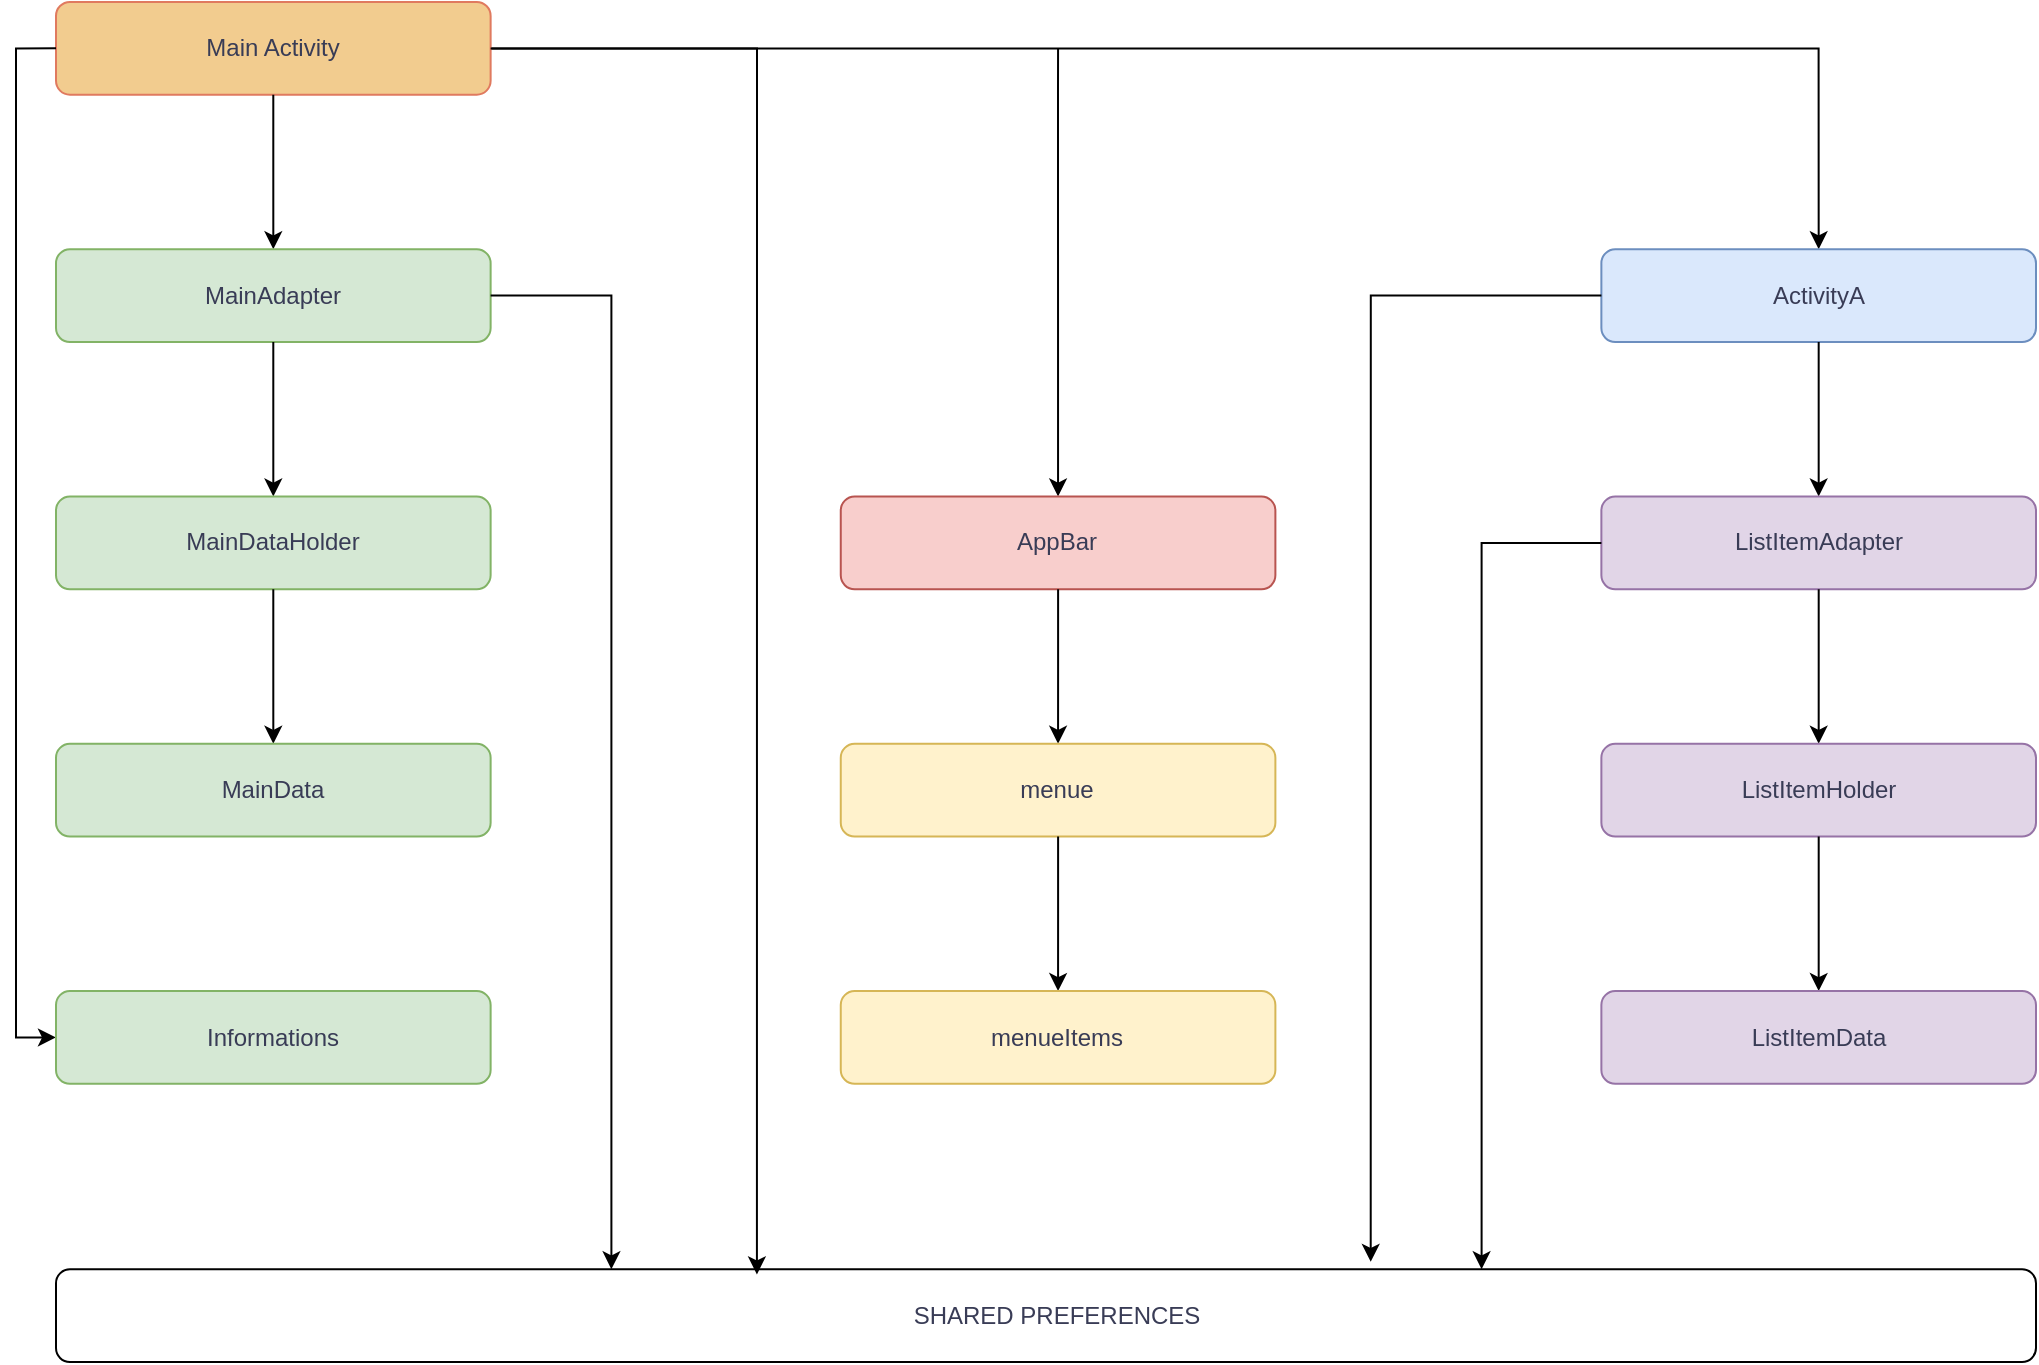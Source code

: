 <mxfile version="24.5.2" type="device">
  <diagram name="Seite-1" id="v_yLVwPUsKrrMHZfPo5-">
    <mxGraphModel dx="1750" dy="1030" grid="1" gridSize="10" guides="1" tooltips="1" connect="1" arrows="1" fold="1" page="1" pageScale="1" pageWidth="1169" pageHeight="827" math="0" shadow="0">
      <root>
        <mxCell id="0" />
        <mxCell id="1" parent="0" />
        <mxCell id="Z7mAo_gRrLsCGFnFhwPr-53" value="" style="group" vertex="1" connectable="0" parent="1">
          <mxGeometry x="100" y="80" width="990" height="680" as="geometry" />
        </mxCell>
        <mxCell id="Z7mAo_gRrLsCGFnFhwPr-36" style="edgeStyle=orthogonalEdgeStyle;rounded=0;orthogonalLoop=1;jettySize=auto;html=1;entryX=0.5;entryY=0;entryDx=0;entryDy=0;" edge="1" parent="Z7mAo_gRrLsCGFnFhwPr-53" source="Ds-LmJXHlrZ_r8F9GdPR-1" target="Z7mAo_gRrLsCGFnFhwPr-2">
          <mxGeometry relative="1" as="geometry" />
        </mxCell>
        <mxCell id="Ds-LmJXHlrZ_r8F9GdPR-1" value="" style="rounded=1;whiteSpace=wrap;html=1;strokeColor=#E07A5F;fontColor=#393C56;fillColor=#F2CC8F;" parent="Z7mAo_gRrLsCGFnFhwPr-53" vertex="1">
          <mxGeometry width="217.317" height="46.364" as="geometry" />
        </mxCell>
        <mxCell id="Z7mAo_gRrLsCGFnFhwPr-25" style="edgeStyle=orthogonalEdgeStyle;rounded=0;orthogonalLoop=1;jettySize=auto;html=1;entryX=0.5;entryY=0;entryDx=0;entryDy=0;" edge="1" parent="Z7mAo_gRrLsCGFnFhwPr-53" source="Ds-LmJXHlrZ_r8F9GdPR-2" target="Z7mAo_gRrLsCGFnFhwPr-4">
          <mxGeometry relative="1" as="geometry" />
        </mxCell>
        <mxCell id="Z7mAo_gRrLsCGFnFhwPr-29" style="edgeStyle=orthogonalEdgeStyle;rounded=0;orthogonalLoop=1;jettySize=auto;html=1;entryX=0;entryY=0.5;entryDx=0;entryDy=0;exitX=0;exitY=0.5;exitDx=0;exitDy=0;" edge="1" parent="Z7mAo_gRrLsCGFnFhwPr-53" source="Ds-LmJXHlrZ_r8F9GdPR-1" target="Z7mAo_gRrLsCGFnFhwPr-13">
          <mxGeometry relative="1" as="geometry">
            <mxPoint x="-24.22" y="23.182" as="sourcePoint" />
            <mxPoint x="-24.219" y="517.727" as="targetPoint" />
          </mxGeometry>
        </mxCell>
        <mxCell id="Z7mAo_gRrLsCGFnFhwPr-38" style="edgeStyle=orthogonalEdgeStyle;rounded=0;orthogonalLoop=1;jettySize=auto;html=1;entryX=0.5;entryY=0;entryDx=0;entryDy=0;" edge="1" parent="Z7mAo_gRrLsCGFnFhwPr-53" target="Ds-LmJXHlrZ_r8F9GdPR-14">
          <mxGeometry relative="1" as="geometry">
            <mxPoint x="501.037" y="23.182" as="sourcePoint" />
            <Array as="points">
              <mxPoint x="501.037" y="46.364" />
            </Array>
          </mxGeometry>
        </mxCell>
        <mxCell id="Ds-LmJXHlrZ_r8F9GdPR-2" value="Main Activity" style="text;strokeColor=none;align=center;fillColor=none;html=1;verticalAlign=middle;whiteSpace=wrap;rounded=0;fontColor=#393C56;" parent="Z7mAo_gRrLsCGFnFhwPr-53" vertex="1">
          <mxGeometry x="18.11" width="181.098" height="46.364" as="geometry" />
        </mxCell>
        <mxCell id="Ds-LmJXHlrZ_r8F9GdPR-13" value="" style="rounded=1;whiteSpace=wrap;html=1;strokeColor=#b85450;fillColor=#f8cecc;" parent="Z7mAo_gRrLsCGFnFhwPr-53" vertex="1">
          <mxGeometry x="392.378" y="247.273" width="217.317" height="46.364" as="geometry" />
        </mxCell>
        <mxCell id="Z7mAo_gRrLsCGFnFhwPr-39" style="edgeStyle=orthogonalEdgeStyle;rounded=0;orthogonalLoop=1;jettySize=auto;html=1;entryX=0.5;entryY=0;entryDx=0;entryDy=0;" edge="1" parent="Z7mAo_gRrLsCGFnFhwPr-53" source="Ds-LmJXHlrZ_r8F9GdPR-14" target="Z7mAo_gRrLsCGFnFhwPr-16">
          <mxGeometry relative="1" as="geometry" />
        </mxCell>
        <mxCell id="Ds-LmJXHlrZ_r8F9GdPR-14" value="AppBar" style="text;strokeColor=none;align=center;fillColor=none;html=1;verticalAlign=middle;whiteSpace=wrap;rounded=0;fontColor=#393C56;" parent="Z7mAo_gRrLsCGFnFhwPr-53" vertex="1">
          <mxGeometry x="410.488" y="247.273" width="181.098" height="46.364" as="geometry" />
        </mxCell>
        <mxCell id="Z7mAo_gRrLsCGFnFhwPr-1" value="" style="rounded=1;whiteSpace=wrap;html=1;strokeColor=#6c8ebf;fillColor=#dae8fc;" vertex="1" parent="Z7mAo_gRrLsCGFnFhwPr-53">
          <mxGeometry x="772.683" y="123.636" width="217.317" height="46.364" as="geometry" />
        </mxCell>
        <mxCell id="Z7mAo_gRrLsCGFnFhwPr-41" style="edgeStyle=orthogonalEdgeStyle;rounded=0;orthogonalLoop=1;jettySize=auto;html=1;" edge="1" parent="Z7mAo_gRrLsCGFnFhwPr-53" source="Z7mAo_gRrLsCGFnFhwPr-2" target="Z7mAo_gRrLsCGFnFhwPr-20">
          <mxGeometry relative="1" as="geometry" />
        </mxCell>
        <mxCell id="Z7mAo_gRrLsCGFnFhwPr-2" value="ActivityA" style="text;strokeColor=none;align=center;fillColor=none;html=1;verticalAlign=middle;whiteSpace=wrap;rounded=0;fontColor=#393C56;" vertex="1" parent="Z7mAo_gRrLsCGFnFhwPr-53">
          <mxGeometry x="790.793" y="123.636" width="181.098" height="46.364" as="geometry" />
        </mxCell>
        <mxCell id="Z7mAo_gRrLsCGFnFhwPr-3" value="" style="rounded=1;whiteSpace=wrap;html=1;strokeColor=#82b366;fillColor=#d5e8d4;" vertex="1" parent="Z7mAo_gRrLsCGFnFhwPr-53">
          <mxGeometry y="123.636" width="217.317" height="46.364" as="geometry" />
        </mxCell>
        <mxCell id="Z7mAo_gRrLsCGFnFhwPr-26" style="edgeStyle=orthogonalEdgeStyle;rounded=0;orthogonalLoop=1;jettySize=auto;html=1;entryX=0.5;entryY=0;entryDx=0;entryDy=0;" edge="1" parent="Z7mAo_gRrLsCGFnFhwPr-53" source="Z7mAo_gRrLsCGFnFhwPr-4" target="Z7mAo_gRrLsCGFnFhwPr-10">
          <mxGeometry relative="1" as="geometry" />
        </mxCell>
        <mxCell id="Z7mAo_gRrLsCGFnFhwPr-4" value="MainAdapter" style="text;strokeColor=none;align=center;fillColor=none;html=1;verticalAlign=middle;whiteSpace=wrap;rounded=0;fontColor=#393C56;" vertex="1" parent="Z7mAo_gRrLsCGFnFhwPr-53">
          <mxGeometry x="18.11" y="123.636" width="181.098" height="46.364" as="geometry" />
        </mxCell>
        <mxCell id="Z7mAo_gRrLsCGFnFhwPr-9" value="" style="rounded=1;whiteSpace=wrap;html=1;strokeColor=#82b366;fillColor=#d5e8d4;" vertex="1" parent="Z7mAo_gRrLsCGFnFhwPr-53">
          <mxGeometry y="247.273" width="217.317" height="46.364" as="geometry" />
        </mxCell>
        <mxCell id="Z7mAo_gRrLsCGFnFhwPr-27" style="edgeStyle=orthogonalEdgeStyle;rounded=0;orthogonalLoop=1;jettySize=auto;html=1;entryX=0.5;entryY=0;entryDx=0;entryDy=0;" edge="1" parent="Z7mAo_gRrLsCGFnFhwPr-53" source="Z7mAo_gRrLsCGFnFhwPr-10" target="Z7mAo_gRrLsCGFnFhwPr-12">
          <mxGeometry relative="1" as="geometry" />
        </mxCell>
        <mxCell id="Z7mAo_gRrLsCGFnFhwPr-10" value="MainDataHolder" style="text;strokeColor=none;align=center;fillColor=none;html=1;verticalAlign=middle;whiteSpace=wrap;rounded=0;fontColor=#393C56;" vertex="1" parent="Z7mAo_gRrLsCGFnFhwPr-53">
          <mxGeometry x="18.11" y="247.273" width="181.098" height="46.364" as="geometry" />
        </mxCell>
        <mxCell id="Z7mAo_gRrLsCGFnFhwPr-11" value="" style="rounded=1;whiteSpace=wrap;html=1;strokeColor=#82b366;fillColor=#d5e8d4;" vertex="1" parent="Z7mAo_gRrLsCGFnFhwPr-53">
          <mxGeometry y="370.909" width="217.317" height="46.364" as="geometry" />
        </mxCell>
        <mxCell id="Z7mAo_gRrLsCGFnFhwPr-12" value="MainData" style="text;strokeColor=none;align=center;fillColor=none;html=1;verticalAlign=middle;whiteSpace=wrap;rounded=0;fontColor=#393C56;" vertex="1" parent="Z7mAo_gRrLsCGFnFhwPr-53">
          <mxGeometry x="18.11" y="370.909" width="181.098" height="46.364" as="geometry" />
        </mxCell>
        <mxCell id="Z7mAo_gRrLsCGFnFhwPr-13" value="" style="rounded=1;whiteSpace=wrap;html=1;strokeColor=#82b366;fillColor=#d5e8d4;" vertex="1" parent="Z7mAo_gRrLsCGFnFhwPr-53">
          <mxGeometry y="494.545" width="217.317" height="46.364" as="geometry" />
        </mxCell>
        <mxCell id="Z7mAo_gRrLsCGFnFhwPr-14" value="Informations" style="text;strokeColor=none;align=center;fillColor=none;html=1;verticalAlign=middle;whiteSpace=wrap;rounded=0;fontColor=#393C56;" vertex="1" parent="Z7mAo_gRrLsCGFnFhwPr-53">
          <mxGeometry x="18.11" y="494.545" width="181.098" height="46.364" as="geometry" />
        </mxCell>
        <mxCell id="Z7mAo_gRrLsCGFnFhwPr-15" value="" style="rounded=1;whiteSpace=wrap;html=1;strokeColor=#d6b656;fillColor=#fff2cc;" vertex="1" parent="Z7mAo_gRrLsCGFnFhwPr-53">
          <mxGeometry x="392.378" y="370.909" width="217.317" height="46.364" as="geometry" />
        </mxCell>
        <mxCell id="Z7mAo_gRrLsCGFnFhwPr-40" style="edgeStyle=orthogonalEdgeStyle;rounded=0;orthogonalLoop=1;jettySize=auto;html=1;entryX=0.5;entryY=0;entryDx=0;entryDy=0;" edge="1" parent="Z7mAo_gRrLsCGFnFhwPr-53" source="Z7mAo_gRrLsCGFnFhwPr-16" target="Z7mAo_gRrLsCGFnFhwPr-18">
          <mxGeometry relative="1" as="geometry" />
        </mxCell>
        <mxCell id="Z7mAo_gRrLsCGFnFhwPr-16" value="menue" style="text;strokeColor=none;align=center;fillColor=none;html=1;verticalAlign=middle;whiteSpace=wrap;rounded=0;fontColor=#393C56;" vertex="1" parent="Z7mAo_gRrLsCGFnFhwPr-53">
          <mxGeometry x="410.488" y="370.909" width="181.098" height="46.364" as="geometry" />
        </mxCell>
        <mxCell id="Z7mAo_gRrLsCGFnFhwPr-17" value="" style="rounded=1;whiteSpace=wrap;html=1;strokeColor=#d6b656;fillColor=#fff2cc;" vertex="1" parent="Z7mAo_gRrLsCGFnFhwPr-53">
          <mxGeometry x="392.378" y="494.545" width="217.317" height="46.364" as="geometry" />
        </mxCell>
        <mxCell id="Z7mAo_gRrLsCGFnFhwPr-18" value="menueItems" style="text;strokeColor=none;align=center;fillColor=none;html=1;verticalAlign=middle;whiteSpace=wrap;rounded=0;fontColor=#393C56;" vertex="1" parent="Z7mAo_gRrLsCGFnFhwPr-53">
          <mxGeometry x="410.488" y="494.545" width="181.098" height="46.364" as="geometry" />
        </mxCell>
        <mxCell id="Z7mAo_gRrLsCGFnFhwPr-19" value="" style="rounded=1;whiteSpace=wrap;html=1;strokeColor=#9673a6;fillColor=#e1d5e7;" vertex="1" parent="Z7mAo_gRrLsCGFnFhwPr-53">
          <mxGeometry x="772.683" y="247.273" width="217.317" height="46.364" as="geometry" />
        </mxCell>
        <mxCell id="Z7mAo_gRrLsCGFnFhwPr-42" style="edgeStyle=orthogonalEdgeStyle;rounded=0;orthogonalLoop=1;jettySize=auto;html=1;entryX=0.5;entryY=0;entryDx=0;entryDy=0;" edge="1" parent="Z7mAo_gRrLsCGFnFhwPr-53" source="Z7mAo_gRrLsCGFnFhwPr-20" target="Z7mAo_gRrLsCGFnFhwPr-22">
          <mxGeometry relative="1" as="geometry" />
        </mxCell>
        <mxCell id="Z7mAo_gRrLsCGFnFhwPr-20" value="ListItemAdapter" style="text;strokeColor=none;align=center;fillColor=none;html=1;verticalAlign=middle;whiteSpace=wrap;rounded=0;fontColor=#393C56;" vertex="1" parent="Z7mAo_gRrLsCGFnFhwPr-53">
          <mxGeometry x="790.793" y="247.273" width="181.098" height="46.364" as="geometry" />
        </mxCell>
        <mxCell id="Z7mAo_gRrLsCGFnFhwPr-21" value="" style="rounded=1;whiteSpace=wrap;html=1;strokeColor=#9673a6;fillColor=#e1d5e7;" vertex="1" parent="Z7mAo_gRrLsCGFnFhwPr-53">
          <mxGeometry x="772.683" y="370.909" width="217.317" height="46.364" as="geometry" />
        </mxCell>
        <mxCell id="Z7mAo_gRrLsCGFnFhwPr-43" style="edgeStyle=orthogonalEdgeStyle;rounded=0;orthogonalLoop=1;jettySize=auto;html=1;entryX=0.5;entryY=0;entryDx=0;entryDy=0;" edge="1" parent="Z7mAo_gRrLsCGFnFhwPr-53" source="Z7mAo_gRrLsCGFnFhwPr-22" target="Z7mAo_gRrLsCGFnFhwPr-24">
          <mxGeometry relative="1" as="geometry" />
        </mxCell>
        <mxCell id="Z7mAo_gRrLsCGFnFhwPr-22" value="ListItemHolder" style="text;strokeColor=none;align=center;fillColor=none;html=1;verticalAlign=middle;whiteSpace=wrap;rounded=0;fontColor=#393C56;" vertex="1" parent="Z7mAo_gRrLsCGFnFhwPr-53">
          <mxGeometry x="790.793" y="370.909" width="181.098" height="46.364" as="geometry" />
        </mxCell>
        <mxCell id="Z7mAo_gRrLsCGFnFhwPr-23" value="" style="rounded=1;whiteSpace=wrap;html=1;strokeColor=#9673a6;fillColor=#e1d5e7;" vertex="1" parent="Z7mAo_gRrLsCGFnFhwPr-53">
          <mxGeometry x="772.683" y="494.545" width="217.317" height="46.364" as="geometry" />
        </mxCell>
        <mxCell id="Z7mAo_gRrLsCGFnFhwPr-24" value="ListItemData" style="text;strokeColor=none;align=center;fillColor=none;html=1;verticalAlign=middle;whiteSpace=wrap;rounded=0;fontColor=#393C56;" vertex="1" parent="Z7mAo_gRrLsCGFnFhwPr-53">
          <mxGeometry x="790.793" y="494.545" width="181.098" height="46.364" as="geometry" />
        </mxCell>
        <mxCell id="Z7mAo_gRrLsCGFnFhwPr-44" value="" style="rounded=1;whiteSpace=wrap;html=1;" vertex="1" parent="Z7mAo_gRrLsCGFnFhwPr-53">
          <mxGeometry y="633.636" width="990.0" height="46.364" as="geometry" />
        </mxCell>
        <mxCell id="Z7mAo_gRrLsCGFnFhwPr-45" value="SHARED PREFERENCES" style="text;strokeColor=none;align=center;fillColor=none;html=1;verticalAlign=middle;whiteSpace=wrap;rounded=0;fontColor=#393C56;" vertex="1" parent="Z7mAo_gRrLsCGFnFhwPr-53">
          <mxGeometry x="410.488" y="633.636" width="181.098" height="46.364" as="geometry" />
        </mxCell>
        <mxCell id="Z7mAo_gRrLsCGFnFhwPr-49" style="edgeStyle=orthogonalEdgeStyle;rounded=0;orthogonalLoop=1;jettySize=auto;html=1;entryX=0.354;entryY=0.056;entryDx=0;entryDy=0;entryPerimeter=0;" edge="1" parent="Z7mAo_gRrLsCGFnFhwPr-53" source="Ds-LmJXHlrZ_r8F9GdPR-1" target="Z7mAo_gRrLsCGFnFhwPr-44">
          <mxGeometry relative="1" as="geometry">
            <Array as="points">
              <mxPoint x="350.122" y="23.182" />
            </Array>
          </mxGeometry>
        </mxCell>
        <mxCell id="Z7mAo_gRrLsCGFnFhwPr-50" style="edgeStyle=orthogonalEdgeStyle;rounded=0;orthogonalLoop=1;jettySize=auto;html=1;" edge="1" parent="Z7mAo_gRrLsCGFnFhwPr-53" source="Z7mAo_gRrLsCGFnFhwPr-3">
          <mxGeometry relative="1" as="geometry">
            <mxPoint x="277.683" y="633.636" as="targetPoint" />
            <Array as="points">
              <mxPoint x="277.683" y="146.818" />
              <mxPoint x="277.683" y="630.545" />
            </Array>
          </mxGeometry>
        </mxCell>
        <mxCell id="Z7mAo_gRrLsCGFnFhwPr-51" style="edgeStyle=orthogonalEdgeStyle;rounded=0;orthogonalLoop=1;jettySize=auto;html=1;entryX=0.664;entryY=-0.08;entryDx=0;entryDy=0;entryPerimeter=0;" edge="1" parent="Z7mAo_gRrLsCGFnFhwPr-53" source="Z7mAo_gRrLsCGFnFhwPr-1" target="Z7mAo_gRrLsCGFnFhwPr-44">
          <mxGeometry relative="1" as="geometry">
            <Array as="points">
              <mxPoint x="656.78" y="146.818" />
            </Array>
          </mxGeometry>
        </mxCell>
        <mxCell id="Z7mAo_gRrLsCGFnFhwPr-52" style="edgeStyle=orthogonalEdgeStyle;rounded=0;orthogonalLoop=1;jettySize=auto;html=1;entryX=0.72;entryY=0;entryDx=0;entryDy=0;entryPerimeter=0;" edge="1" parent="Z7mAo_gRrLsCGFnFhwPr-53" source="Z7mAo_gRrLsCGFnFhwPr-19" target="Z7mAo_gRrLsCGFnFhwPr-44">
          <mxGeometry relative="1" as="geometry">
            <Array as="points">
              <mxPoint x="712.317" y="270.455" />
            </Array>
          </mxGeometry>
        </mxCell>
      </root>
    </mxGraphModel>
  </diagram>
</mxfile>
